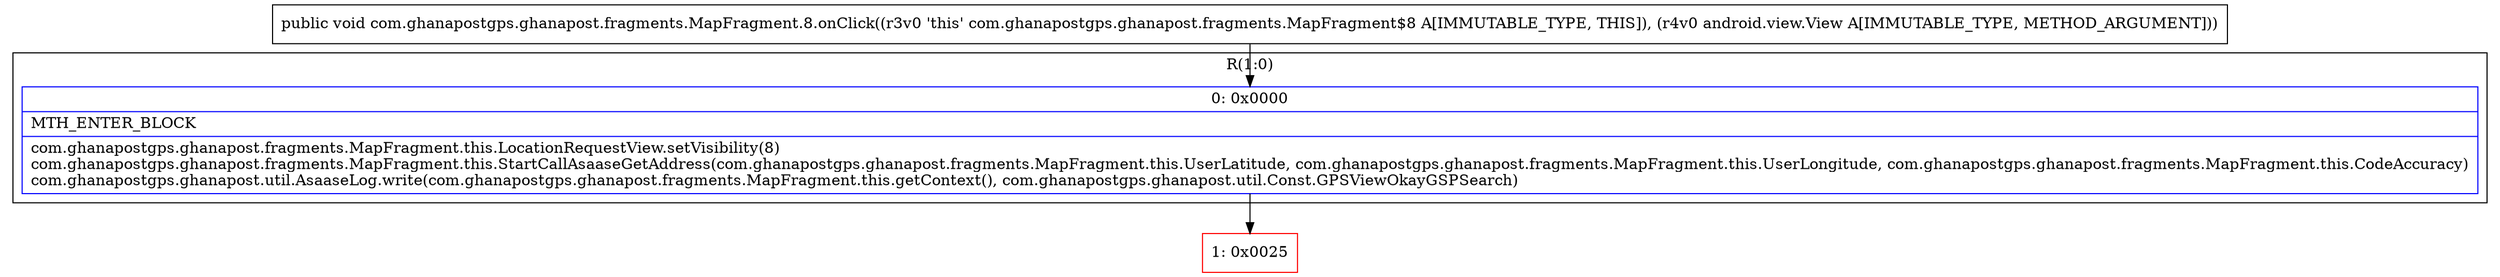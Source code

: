 digraph "CFG forcom.ghanapostgps.ghanapost.fragments.MapFragment.8.onClick(Landroid\/view\/View;)V" {
subgraph cluster_Region_963987055 {
label = "R(1:0)";
node [shape=record,color=blue];
Node_0 [shape=record,label="{0\:\ 0x0000|MTH_ENTER_BLOCK\l|com.ghanapostgps.ghanapost.fragments.MapFragment.this.LocationRequestView.setVisibility(8)\lcom.ghanapostgps.ghanapost.fragments.MapFragment.this.StartCallAsaaseGetAddress(com.ghanapostgps.ghanapost.fragments.MapFragment.this.UserLatitude, com.ghanapostgps.ghanapost.fragments.MapFragment.this.UserLongitude, com.ghanapostgps.ghanapost.fragments.MapFragment.this.CodeAccuracy)\lcom.ghanapostgps.ghanapost.util.AsaaseLog.write(com.ghanapostgps.ghanapost.fragments.MapFragment.this.getContext(), com.ghanapostgps.ghanapost.util.Const.GPSViewOkayGSPSearch)\l}"];
}
Node_1 [shape=record,color=red,label="{1\:\ 0x0025}"];
MethodNode[shape=record,label="{public void com.ghanapostgps.ghanapost.fragments.MapFragment.8.onClick((r3v0 'this' com.ghanapostgps.ghanapost.fragments.MapFragment$8 A[IMMUTABLE_TYPE, THIS]), (r4v0 android.view.View A[IMMUTABLE_TYPE, METHOD_ARGUMENT])) }"];
MethodNode -> Node_0;
Node_0 -> Node_1;
}

